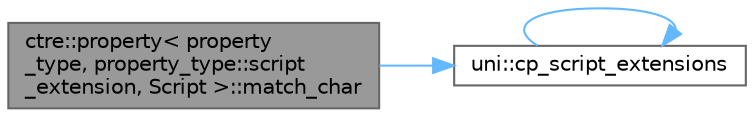 digraph "ctre::property&lt; property_type, property_type::script_extension, Script &gt;::match_char"
{
 // LATEX_PDF_SIZE
  bgcolor="transparent";
  edge [fontname=Helvetica,fontsize=10,labelfontname=Helvetica,labelfontsize=10];
  node [fontname=Helvetica,fontsize=10,shape=box,height=0.2,width=0.4];
  rankdir="LR";
  Node1 [id="Node000001",label="ctre::property\< property\l_type, property_type::script\l_extension, Script \>::match_char",height=0.2,width=0.4,color="gray40", fillcolor="grey60", style="filled", fontcolor="black",tooltip=" "];
  Node1 -> Node2 [id="edge1_Node000001_Node000002",color="steelblue1",style="solid",tooltip=" "];
  Node2 [id="Node000002",label="uni::cp_script_extensions",height=0.2,width=0.4,color="grey40", fillcolor="white", style="filled",URL="$namespaceuni.html#ab95143a35e623744c72056f3fa414b16",tooltip=" "];
  Node2 -> Node2 [id="edge2_Node000002_Node000002",color="steelblue1",style="solid",tooltip=" "];
}
